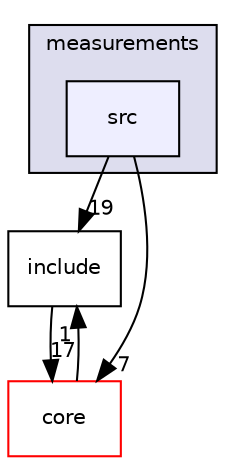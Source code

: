 digraph "genfit/measurements/src" {
  compound=true
  node [ fontsize="10", fontname="Helvetica"];
  edge [ labelfontsize="10", labelfontname="Helvetica"];
  subgraph clusterdir_9268fb76a242d6fab4cb1d575f1746b1 {
    graph [ bgcolor="#ddddee", pencolor="black", label="measurements" fontname="Helvetica", fontsize="10", URL="dir_9268fb76a242d6fab4cb1d575f1746b1.html"]
  dir_77302f62f0eb9320f9612849ffb79937 [shape=box, label="src", style="filled", fillcolor="#eeeeff", pencolor="black", URL="dir_77302f62f0eb9320f9612849ffb79937.html"];
  }
  dir_ec0f67dc64b0ce8bde310dd568d1a1a7 [shape=box label="include" URL="dir_ec0f67dc64b0ce8bde310dd568d1a1a7.html"];
  dir_7a40b7556c10f243ca9453eab1d74876 [shape=box label="core" fillcolor="white" style="filled" color="red" URL="dir_7a40b7556c10f243ca9453eab1d74876.html"];
  dir_ec0f67dc64b0ce8bde310dd568d1a1a7->dir_7a40b7556c10f243ca9453eab1d74876 [headlabel="17", labeldistance=1.5 headhref="dir_000055_000029.html"];
  dir_77302f62f0eb9320f9612849ffb79937->dir_ec0f67dc64b0ce8bde310dd568d1a1a7 [headlabel="19", labeldistance=1.5 headhref="dir_000056_000055.html"];
  dir_77302f62f0eb9320f9612849ffb79937->dir_7a40b7556c10f243ca9453eab1d74876 [headlabel="7", labeldistance=1.5 headhref="dir_000056_000029.html"];
  dir_7a40b7556c10f243ca9453eab1d74876->dir_ec0f67dc64b0ce8bde310dd568d1a1a7 [headlabel="1", labeldistance=1.5 headhref="dir_000029_000055.html"];
}
